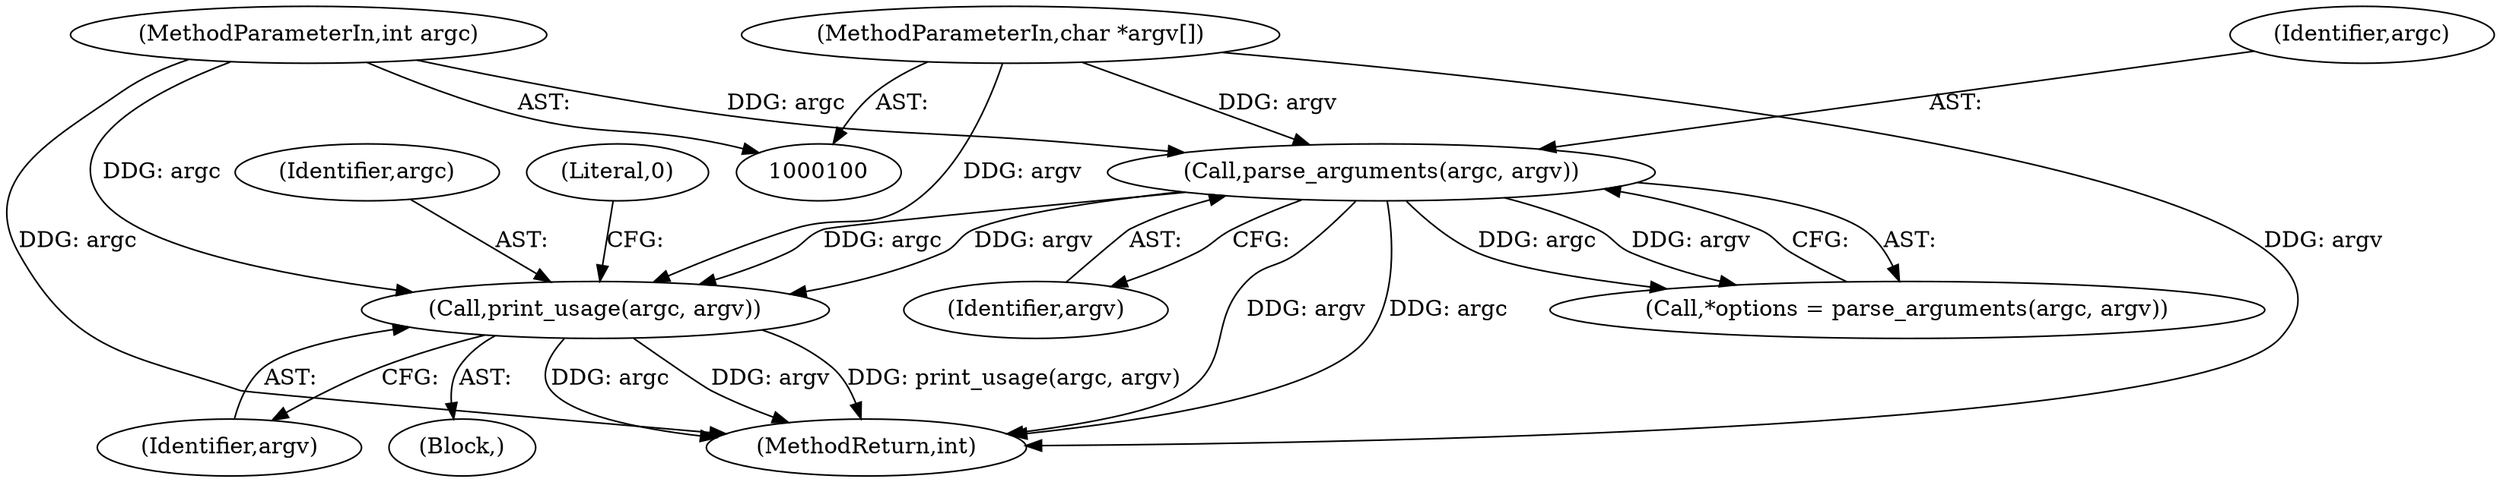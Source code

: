 digraph "0_libplist_7391a506352c009fe044dead7baad9e22dd279ee@pointer" {
"1000139" [label="(Call,print_usage(argc, argv))"];
"1000132" [label="(Call,parse_arguments(argc, argv))"];
"1000101" [label="(MethodParameterIn,int argc)"];
"1000102" [label="(MethodParameterIn,char *argv[])"];
"1000139" [label="(Call,print_usage(argc, argv))"];
"1000133" [label="(Identifier,argc)"];
"1000288" [label="(MethodReturn,int)"];
"1000134" [label="(Identifier,argv)"];
"1000132" [label="(Call,parse_arguments(argc, argv))"];
"1000141" [label="(Identifier,argv)"];
"1000140" [label="(Identifier,argc)"];
"1000101" [label="(MethodParameterIn,int argc)"];
"1000102" [label="(MethodParameterIn,char *argv[])"];
"1000138" [label="(Block,)"];
"1000130" [label="(Call,*options = parse_arguments(argc, argv))"];
"1000143" [label="(Literal,0)"];
"1000139" -> "1000138"  [label="AST: "];
"1000139" -> "1000141"  [label="CFG: "];
"1000140" -> "1000139"  [label="AST: "];
"1000141" -> "1000139"  [label="AST: "];
"1000143" -> "1000139"  [label="CFG: "];
"1000139" -> "1000288"  [label="DDG: argv"];
"1000139" -> "1000288"  [label="DDG: print_usage(argc, argv)"];
"1000139" -> "1000288"  [label="DDG: argc"];
"1000132" -> "1000139"  [label="DDG: argc"];
"1000132" -> "1000139"  [label="DDG: argv"];
"1000101" -> "1000139"  [label="DDG: argc"];
"1000102" -> "1000139"  [label="DDG: argv"];
"1000132" -> "1000130"  [label="AST: "];
"1000132" -> "1000134"  [label="CFG: "];
"1000133" -> "1000132"  [label="AST: "];
"1000134" -> "1000132"  [label="AST: "];
"1000130" -> "1000132"  [label="CFG: "];
"1000132" -> "1000288"  [label="DDG: argv"];
"1000132" -> "1000288"  [label="DDG: argc"];
"1000132" -> "1000130"  [label="DDG: argc"];
"1000132" -> "1000130"  [label="DDG: argv"];
"1000101" -> "1000132"  [label="DDG: argc"];
"1000102" -> "1000132"  [label="DDG: argv"];
"1000101" -> "1000100"  [label="AST: "];
"1000101" -> "1000288"  [label="DDG: argc"];
"1000102" -> "1000100"  [label="AST: "];
"1000102" -> "1000288"  [label="DDG: argv"];
}
